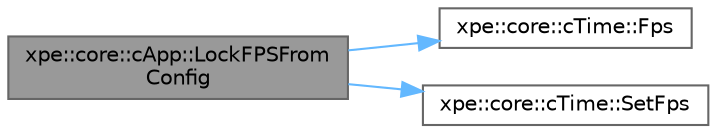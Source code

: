 digraph "xpe::core::cApp::LockFPSFromConfig"
{
 // LATEX_PDF_SIZE
  bgcolor="transparent";
  edge [fontname=Helvetica,fontsize=10,labelfontname=Helvetica,labelfontsize=10];
  node [fontname=Helvetica,fontsize=10,shape=box,height=0.2,width=0.4];
  rankdir="LR";
  Node1 [id="Node000001",label="xpe::core::cApp::LockFPSFrom\lConfig",height=0.2,width=0.4,color="gray40", fillcolor="grey60", style="filled", fontcolor="black",tooltip=" "];
  Node1 -> Node2 [id="edge5_Node000001_Node000002",color="steelblue1",style="solid",tooltip=" "];
  Node2 [id="Node000002",label="xpe::core::cTime::Fps",height=0.2,width=0.4,color="grey40", fillcolor="white", style="filled",URL="$classxpe_1_1core_1_1c_time.html#af639bb5b7e24e85652ddd5508db9fd9a",tooltip=" "];
  Node1 -> Node3 [id="edge6_Node000001_Node000003",color="steelblue1",style="solid",tooltip=" "];
  Node3 [id="Node000003",label="xpe::core::cTime::SetFps",height=0.2,width=0.4,color="grey40", fillcolor="white", style="filled",URL="$classxpe_1_1core_1_1c_time.html#a7f748397ee483ce2bfdf6ce54e89992d",tooltip=" "];
}
